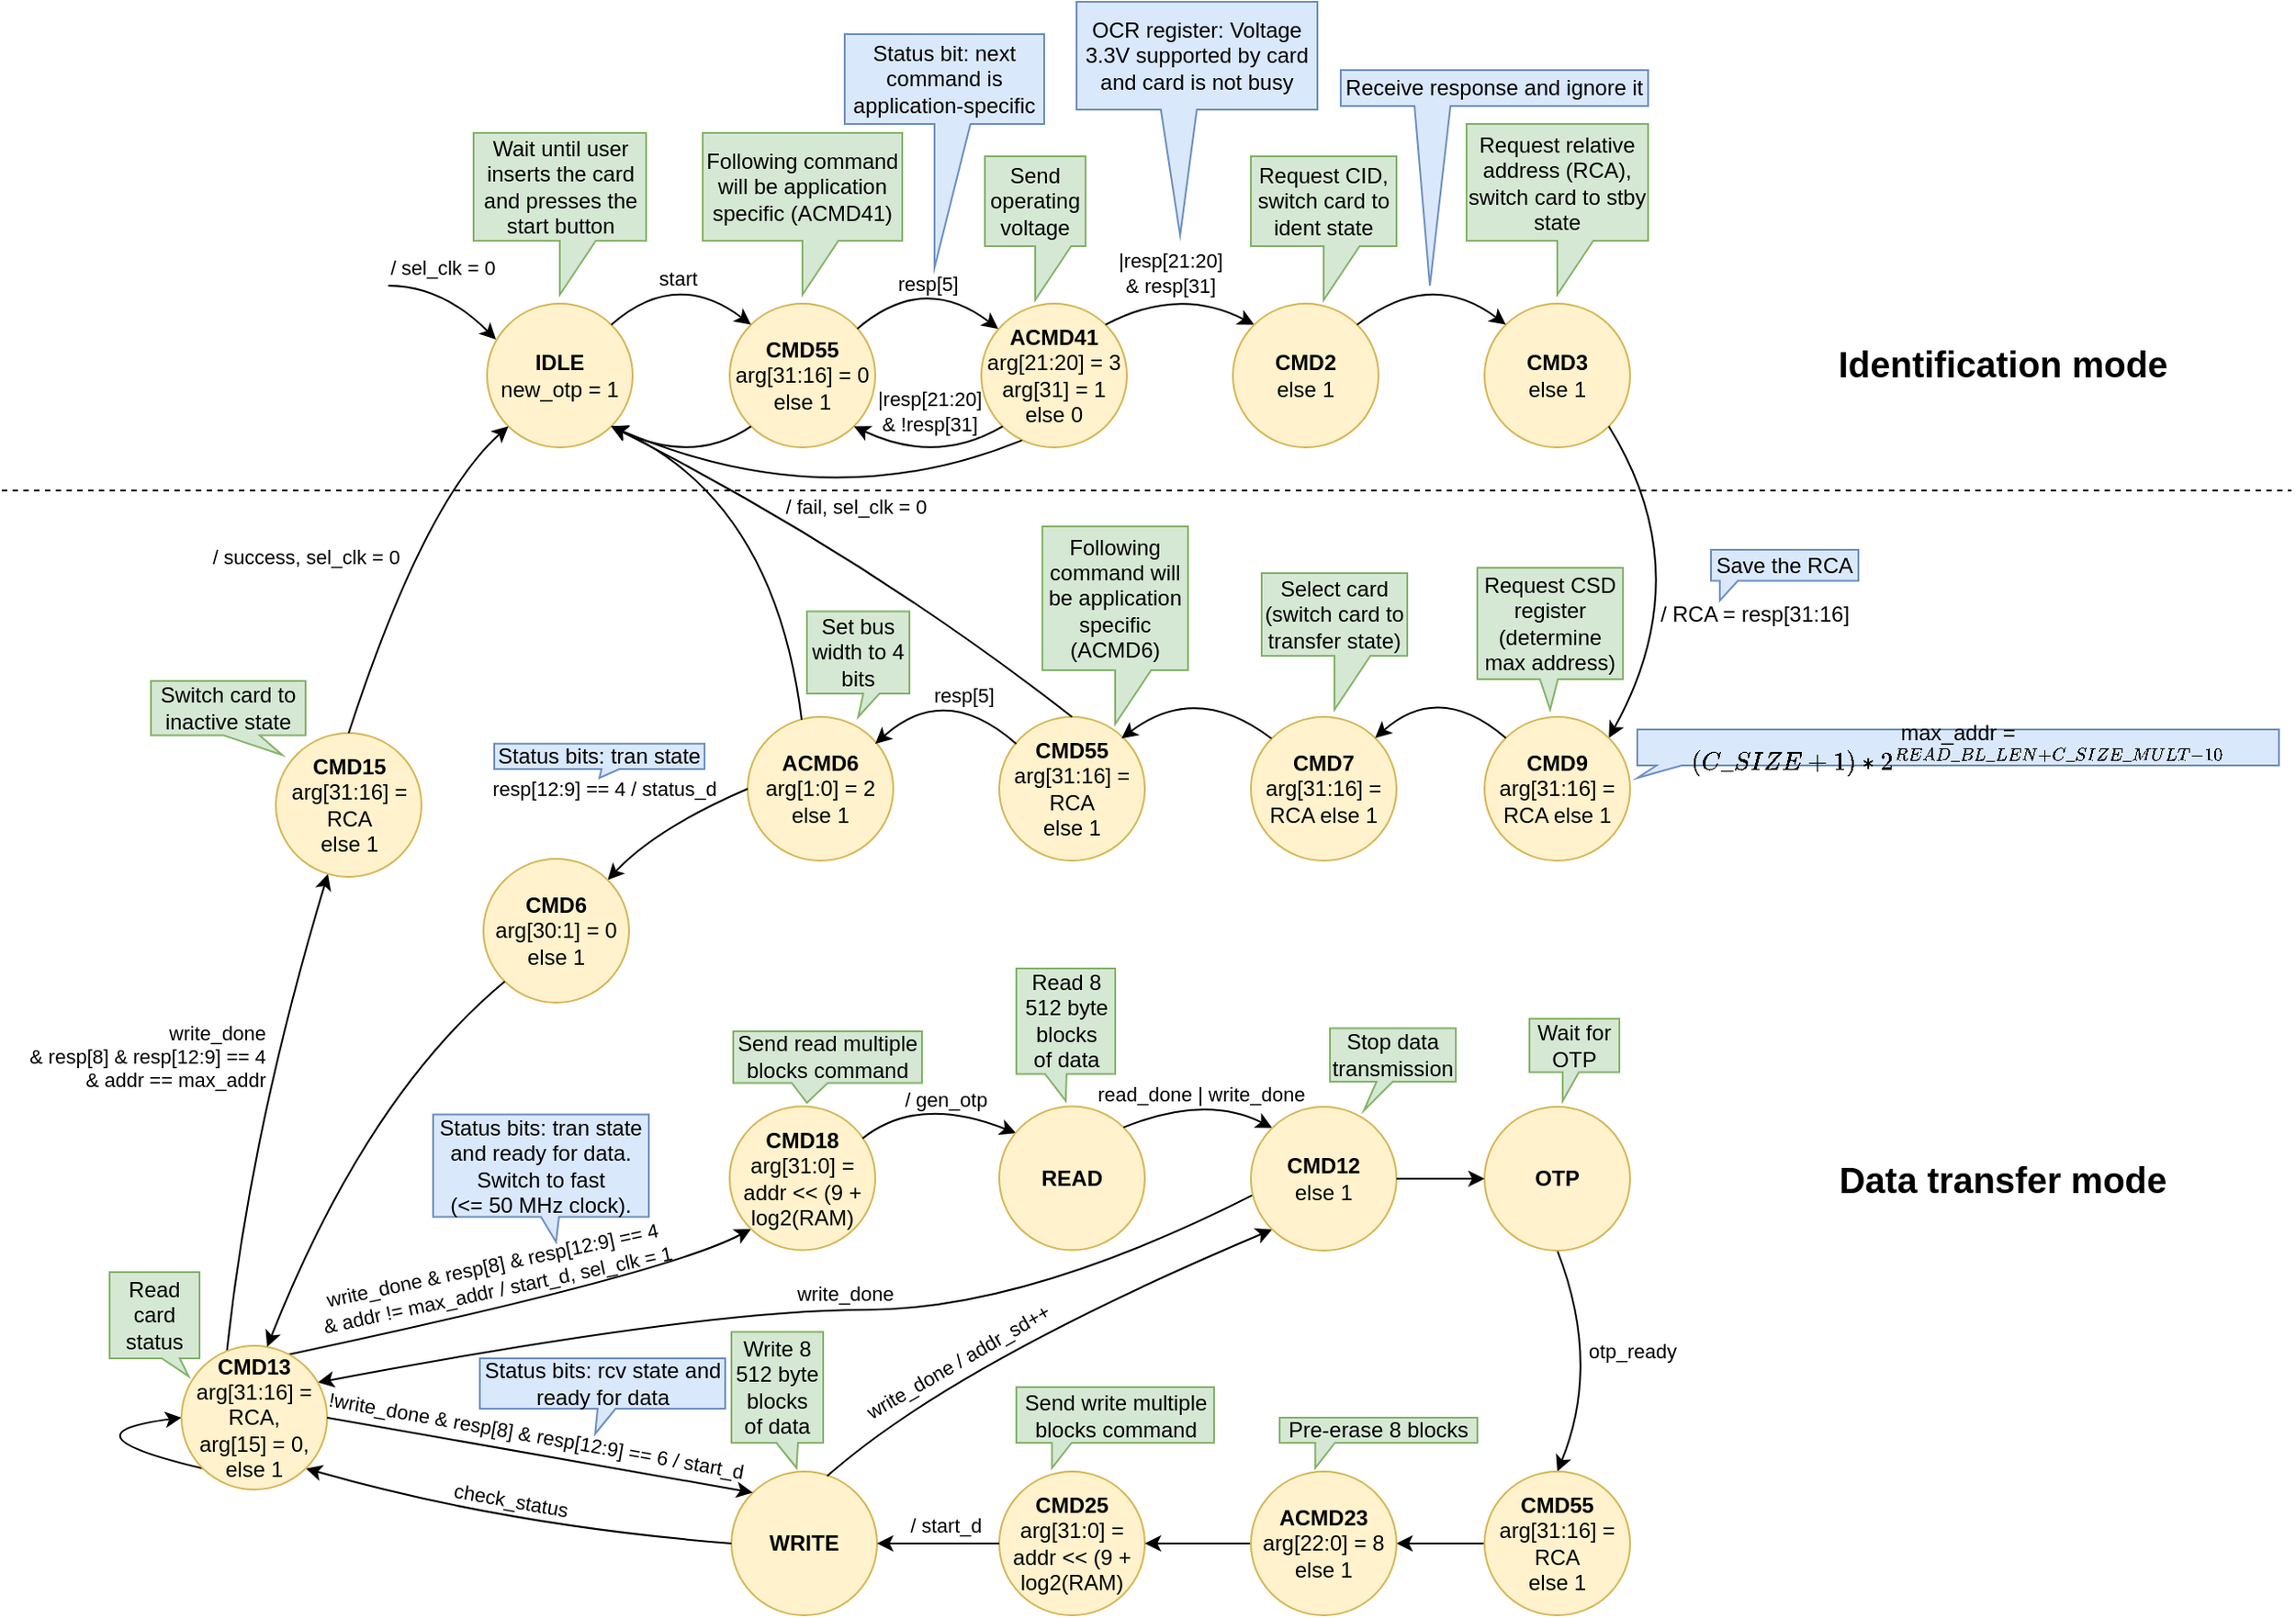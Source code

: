 <mxfile version="21.1.2" type="device">
  <diagram id="W-F6sWLnjnpeOiXVLfIf" name="Страница 1">
    <mxGraphModel dx="557" dy="360" grid="1" gridSize="1" guides="1" tooltips="1" connect="1" arrows="1" fold="1" page="1" pageScale="1" pageWidth="1654" pageHeight="1169" math="1" shadow="0">
      <root>
        <mxCell id="0" />
        <mxCell id="1" parent="0" />
        <mxCell id="qRXMPcI1Dn7AzMj5gLD0-1" value="" style="curved=1;endArrow=none;html=1;rounded=0;startArrow=classic;startFill=1;endFill=0;exitX=0;exitY=1;exitDx=0;exitDy=0;" parent="1" source="iV3B52UpifQztuAh5zCx-8" edge="1">
          <mxGeometry width="50" height="50" relative="1" as="geometry">
            <mxPoint x="428" y="902" as="sourcePoint" />
            <mxPoint x="159" y="815" as="targetPoint" />
            <Array as="points">
              <mxPoint x="370" y="770" />
            </Array>
          </mxGeometry>
        </mxCell>
        <mxCell id="qRXMPcI1Dn7AzMj5gLD0-2" value="write_done &amp;amp; resp[8] &amp;amp; resp[12:9] == 4&lt;br&gt;&amp;amp; addr != max_addr / start_d, sel_clk = 1" style="edgeLabel;html=1;align=center;verticalAlign=middle;resizable=0;points=[];labelBackgroundColor=none;rotation=-12;" parent="qRXMPcI1Dn7AzMj5gLD0-1" vertex="1" connectable="0">
          <mxGeometry x="-0.008" y="11" relative="1" as="geometry">
            <mxPoint x="-20" y="-26" as="offset" />
          </mxGeometry>
        </mxCell>
        <mxCell id="KcrwTRFAVIsgEg5xFYBQ-48" value="&lt;b&gt;IDLE&lt;/b&gt;&lt;br&gt;new_otp = 1" style="ellipse;whiteSpace=wrap;html=1;aspect=fixed;fillColor=#fff2cc;strokeColor=#d6b656;" parent="1" vertex="1">
          <mxGeometry x="270" y="230" width="81" height="80" as="geometry" />
        </mxCell>
        <mxCell id="KcrwTRFAVIsgEg5xFYBQ-49" value="&lt;b&gt;CMD55&lt;br&gt;&lt;/b&gt;arg[31:16] = 0&lt;br&gt;else 1" style="ellipse;whiteSpace=wrap;html=1;aspect=fixed;fillColor=#fff2cc;strokeColor=#d6b656;" parent="1" vertex="1">
          <mxGeometry x="405" y="230" width="81" height="80" as="geometry" />
        </mxCell>
        <mxCell id="KcrwTRFAVIsgEg5xFYBQ-50" value="" style="curved=1;endArrow=classic;html=1;rounded=0;" parent="1" edge="1">
          <mxGeometry width="50" height="50" relative="1" as="geometry">
            <mxPoint x="215" y="220" as="sourcePoint" />
            <mxPoint x="275" y="250" as="targetPoint" />
            <Array as="points">
              <mxPoint x="245.0" y="220" />
            </Array>
          </mxGeometry>
        </mxCell>
        <mxCell id="V_0UxdWH2Facl6ypG54b-16" value="/ sel_clk = 0" style="edgeLabel;html=1;align=center;verticalAlign=middle;resizable=0;points=[];" parent="KcrwTRFAVIsgEg5xFYBQ-50" vertex="1" connectable="0">
          <mxGeometry x="-0.392" y="-4" relative="1" as="geometry">
            <mxPoint x="8" y="-14" as="offset" />
          </mxGeometry>
        </mxCell>
        <mxCell id="KcrwTRFAVIsgEg5xFYBQ-52" value="" style="curved=1;endArrow=classic;html=1;rounded=0;entryX=0;entryY=0;entryDx=0;entryDy=0;exitX=1;exitY=0;exitDx=0;exitDy=0;" parent="1" source="KcrwTRFAVIsgEg5xFYBQ-48" target="KcrwTRFAVIsgEg5xFYBQ-49" edge="1">
          <mxGeometry width="50" height="50" relative="1" as="geometry">
            <mxPoint x="350" y="250" as="sourcePoint" />
            <mxPoint x="400" y="200" as="targetPoint" />
            <Array as="points">
              <mxPoint x="375" y="210" />
            </Array>
          </mxGeometry>
        </mxCell>
        <mxCell id="KcrwTRFAVIsgEg5xFYBQ-53" value="start" style="edgeLabel;html=1;align=center;verticalAlign=middle;resizable=0;points=[];" parent="KcrwTRFAVIsgEg5xFYBQ-52" vertex="1" connectable="0">
          <mxGeometry x="-0.276" y="-9" relative="1" as="geometry">
            <mxPoint x="3" y="-9" as="offset" />
          </mxGeometry>
        </mxCell>
        <mxCell id="KcrwTRFAVIsgEg5xFYBQ-54" value="&lt;b&gt;ACMD41&lt;/b&gt;&lt;br&gt;arg[21:20] = 3&lt;br&gt;arg[31] = 1&lt;br&gt;else 0" style="ellipse;whiteSpace=wrap;html=1;aspect=fixed;fillColor=#fff2cc;strokeColor=#d6b656;" parent="1" vertex="1">
          <mxGeometry x="545" y="230" width="81" height="80" as="geometry" />
        </mxCell>
        <mxCell id="KcrwTRFAVIsgEg5xFYBQ-57" value="" style="curved=1;endArrow=classic;html=1;rounded=0;entryX=0;entryY=0;entryDx=0;entryDy=0;exitX=1;exitY=0;exitDx=0;exitDy=0;" parent="1" edge="1">
          <mxGeometry width="50" height="50" relative="1" as="geometry">
            <mxPoint x="476" y="244" as="sourcePoint" />
            <mxPoint x="554.431" y="244" as="targetPoint" />
            <Array as="points">
              <mxPoint x="512.716" y="212.284" />
            </Array>
          </mxGeometry>
        </mxCell>
        <mxCell id="O6xWV5hV_0OxlYaLfOpM-2" value="resp[5]" style="edgeLabel;html=1;align=center;verticalAlign=middle;resizable=0;points=[];" parent="KcrwTRFAVIsgEg5xFYBQ-57" vertex="1" connectable="0">
          <mxGeometry x="-0.367" y="-7" relative="1" as="geometry">
            <mxPoint x="10" y="-10" as="offset" />
          </mxGeometry>
        </mxCell>
        <mxCell id="6fM3Hw9QbUDeKjKxUOuF-47" value="" style="curved=1;endArrow=classic;html=1;rounded=0;exitX=1;exitY=0;exitDx=0;exitDy=0;entryX=0;entryY=0;entryDx=0;entryDy=0;" parent="1" source="KcrwTRFAVIsgEg5xFYBQ-54" target="6fM3Hw9QbUDeKjKxUOuF-49" edge="1">
          <mxGeometry width="50" height="50" relative="1" as="geometry">
            <mxPoint x="425" y="270" as="sourcePoint" />
            <mxPoint x="755" y="250" as="targetPoint" />
            <Array as="points">
              <mxPoint x="655" y="220" />
            </Array>
          </mxGeometry>
        </mxCell>
        <mxCell id="6fM3Hw9QbUDeKjKxUOuF-48" value="|resp[21:20]&lt;br&gt;&amp;amp; resp[31]" style="edgeLabel;html=1;align=center;verticalAlign=middle;resizable=0;points=[];" parent="6fM3Hw9QbUDeKjKxUOuF-47" vertex="1" connectable="0">
          <mxGeometry x="0.339" y="-23" relative="1" as="geometry">
            <mxPoint x="-9" y="-35" as="offset" />
          </mxGeometry>
        </mxCell>
        <mxCell id="6fM3Hw9QbUDeKjKxUOuF-49" value="&lt;b&gt;CMD2&lt;/b&gt;&lt;br&gt;else 1" style="ellipse;whiteSpace=wrap;html=1;aspect=fixed;fillColor=#fff2cc;strokeColor=#d6b656;" parent="1" vertex="1">
          <mxGeometry x="685" y="230" width="81" height="80" as="geometry" />
        </mxCell>
        <mxCell id="6fM3Hw9QbUDeKjKxUOuF-52" value="" style="curved=1;endArrow=classic;html=1;rounded=0;exitX=0.28;exitY=0.951;exitDx=0;exitDy=0;entryX=1;entryY=1;entryDx=0;entryDy=0;exitPerimeter=0;" parent="1" source="KcrwTRFAVIsgEg5xFYBQ-54" target="KcrwTRFAVIsgEg5xFYBQ-48" edge="1">
          <mxGeometry width="50" height="50" relative="1" as="geometry">
            <mxPoint x="623.284" y="308.284" as="sourcePoint" />
            <mxPoint x="595" y="320" as="targetPoint" />
            <Array as="points">
              <mxPoint x="460" y="350" />
            </Array>
          </mxGeometry>
        </mxCell>
        <mxCell id="6fM3Hw9QbUDeKjKxUOuF-54" value="&lt;b&gt;CMD3&lt;/b&gt;&lt;br&gt;else 1" style="ellipse;whiteSpace=wrap;html=1;aspect=fixed;fillColor=#fff2cc;strokeColor=#d6b656;" parent="1" vertex="1">
          <mxGeometry x="825" y="230" width="81" height="80" as="geometry" />
        </mxCell>
        <mxCell id="6fM3Hw9QbUDeKjKxUOuF-55" value="" style="curved=1;endArrow=classic;html=1;rounded=0;exitX=1;exitY=0;exitDx=0;exitDy=0;entryX=0;entryY=0;entryDx=0;entryDy=0;" parent="1" source="6fM3Hw9QbUDeKjKxUOuF-49" target="6fM3Hw9QbUDeKjKxUOuF-54" edge="1">
          <mxGeometry width="50" height="50" relative="1" as="geometry">
            <mxPoint x="615" y="260" as="sourcePoint" />
            <mxPoint x="665" y="210" as="targetPoint" />
            <Array as="points">
              <mxPoint x="795" y="210" />
            </Array>
          </mxGeometry>
        </mxCell>
        <mxCell id="6fM3Hw9QbUDeKjKxUOuF-58" value="/ RCA = resp[31:16]" style="text;html=1;align=center;verticalAlign=middle;resizable=0;points=[];autosize=1;strokeColor=none;fillColor=none;" parent="1" vertex="1">
          <mxGeometry x="913" y="389" width="124" height="27" as="geometry" />
        </mxCell>
        <mxCell id="6fM3Hw9QbUDeKjKxUOuF-59" value="" style="curved=1;endArrow=classic;html=1;rounded=0;exitX=1;exitY=1;exitDx=0;exitDy=0;entryX=1;entryY=0;entryDx=0;entryDy=0;" parent="1" source="6fM3Hw9QbUDeKjKxUOuF-54" target="jrYbwytKNGv0v-PPE6z6-2" edge="1">
          <mxGeometry width="50" height="50" relative="1" as="geometry">
            <mxPoint x="835" y="450" as="sourcePoint" />
            <mxPoint x="900" y="460" as="targetPoint" />
            <Array as="points">
              <mxPoint x="945" y="380" />
            </Array>
          </mxGeometry>
        </mxCell>
        <mxCell id="6fM3Hw9QbUDeKjKxUOuF-60" value="&lt;b&gt;CMD7&lt;/b&gt;&lt;br&gt;arg[31:16] = RCA else 1" style="ellipse;whiteSpace=wrap;html=1;aspect=fixed;fillColor=#fff2cc;strokeColor=#d6b656;" parent="1" vertex="1">
          <mxGeometry x="695" y="460" width="81" height="80" as="geometry" />
        </mxCell>
        <mxCell id="O6xWV5hV_0OxlYaLfOpM-1" value="&lt;b&gt;CMD55&lt;/b&gt;&lt;br&gt;arg[31:16] = RCA&lt;br&gt;else 1" style="ellipse;whiteSpace=wrap;html=1;aspect=fixed;fillColor=#fff2cc;strokeColor=#d6b656;" parent="1" vertex="1">
          <mxGeometry x="555" y="460" width="81" height="80" as="geometry" />
        </mxCell>
        <mxCell id="iV3B52UpifQztuAh5zCx-1" value="" style="curved=1;endArrow=none;html=1;rounded=0;exitX=1;exitY=0;exitDx=0;exitDy=0;entryX=0;entryY=0;entryDx=0;entryDy=0;startArrow=classic;startFill=1;endFill=0;" parent="1" edge="1">
          <mxGeometry width="50" height="50" relative="1" as="geometry">
            <mxPoint x="623" y="472" as="sourcePoint" />
            <mxPoint x="706.431" y="472.0" as="targetPoint" />
            <Array as="points">
              <mxPoint x="664.716" y="440.284" />
            </Array>
          </mxGeometry>
        </mxCell>
        <mxCell id="iV3B52UpifQztuAh5zCx-2" value="&lt;b&gt;ACMD6&lt;/b&gt;&lt;br&gt;arg[1:0] = 2&lt;br&gt;else 1" style="ellipse;whiteSpace=wrap;html=1;aspect=fixed;fillColor=#fff2cc;strokeColor=#d6b656;" parent="1" vertex="1">
          <mxGeometry x="415" y="460" width="81" height="80" as="geometry" />
        </mxCell>
        <mxCell id="iV3B52UpifQztuAh5zCx-3" value="" style="curved=1;endArrow=none;html=1;rounded=0;entryX=0;entryY=0;entryDx=0;entryDy=0;exitX=1;exitY=0;exitDx=0;exitDy=0;startArrow=classic;startFill=1;endFill=0;" parent="1" edge="1">
          <mxGeometry width="50" height="50" relative="1" as="geometry">
            <mxPoint x="486" y="475" as="sourcePoint" />
            <mxPoint x="564.431" y="475" as="targetPoint" />
            <Array as="points">
              <mxPoint x="525" y="440" />
            </Array>
          </mxGeometry>
        </mxCell>
        <mxCell id="iV3B52UpifQztuAh5zCx-4" value="resp[5]" style="edgeLabel;html=1;align=center;verticalAlign=middle;resizable=0;points=[];" parent="iV3B52UpifQztuAh5zCx-3" vertex="1" connectable="0">
          <mxGeometry x="-0.367" y="-7" relative="1" as="geometry">
            <mxPoint x="19" y="-10" as="offset" />
          </mxGeometry>
        </mxCell>
        <mxCell id="iV3B52UpifQztuAh5zCx-8" value="&lt;b&gt;CMD18&lt;/b&gt;&lt;br&gt;arg[31:0] = addr &amp;lt;&amp;lt; (9 + log2(RAM)" style="ellipse;whiteSpace=wrap;html=1;aspect=fixed;fillColor=#fff2cc;strokeColor=#d6b656;" parent="1" vertex="1">
          <mxGeometry x="405" y="676.72" width="81" height="80" as="geometry" />
        </mxCell>
        <mxCell id="iV3B52UpifQztuAh5zCx-9" value="" style="curved=1;endArrow=none;html=1;rounded=0;exitX=1;exitY=0;exitDx=0;exitDy=0;startArrow=classic;startFill=1;endFill=0;entryX=0;entryY=0.5;entryDx=0;entryDy=0;" parent="1" source="uSQaB37fGGaGv9yWWpCC-1" target="iV3B52UpifQztuAh5zCx-2" edge="1">
          <mxGeometry width="50" height="50" relative="1" as="geometry">
            <mxPoint x="348" y="472.0" as="sourcePoint" />
            <mxPoint x="310.5" y="540" as="targetPoint" />
            <Array as="points">
              <mxPoint x="364" y="522" />
            </Array>
          </mxGeometry>
        </mxCell>
        <mxCell id="3IAR5GJ20SgWrVae4V0t-1" value="resp[12:9] == 4 / status_d" style="edgeLabel;html=1;align=center;verticalAlign=middle;resizable=0;points=[];labelBackgroundColor=none;" parent="iV3B52UpifQztuAh5zCx-9" vertex="1" connectable="0">
          <mxGeometry x="0.233" y="-13" relative="1" as="geometry">
            <mxPoint x="-52" y="-27" as="offset" />
          </mxGeometry>
        </mxCell>
        <mxCell id="iV3B52UpifQztuAh5zCx-11" value="&lt;b&gt;CMD25&lt;/b&gt;&lt;br&gt;arg[31:0] = addr &amp;lt;&amp;lt; (9 + log2(RAM)" style="ellipse;whiteSpace=wrap;html=1;aspect=fixed;fillColor=#fff2cc;strokeColor=#d6b656;" parent="1" vertex="1">
          <mxGeometry x="555" y="880" width="81" height="80" as="geometry" />
        </mxCell>
        <mxCell id="iV3B52UpifQztuAh5zCx-12" value="" style="curved=1;endArrow=classic;html=1;rounded=0;entryX=0;entryY=0;entryDx=0;entryDy=0;exitX=0.913;exitY=0.223;exitDx=0;exitDy=0;exitPerimeter=0;" parent="1" source="iV3B52UpifQztuAh5zCx-8" edge="1">
          <mxGeometry width="50" height="50" relative="1" as="geometry">
            <mxPoint x="486" y="691.72" as="sourcePoint" />
            <mxPoint x="564.431" y="691.72" as="targetPoint" />
            <Array as="points">
              <mxPoint x="510" y="670" />
            </Array>
          </mxGeometry>
        </mxCell>
        <mxCell id="iV3B52UpifQztuAh5zCx-13" value="/ gen_otp" style="edgeLabel;html=1;align=center;verticalAlign=middle;resizable=0;points=[];labelBackgroundColor=none;" parent="iV3B52UpifQztuAh5zCx-12" vertex="1" connectable="0">
          <mxGeometry x="-0.367" y="-7" relative="1" as="geometry">
            <mxPoint x="17" y="-8" as="offset" />
          </mxGeometry>
        </mxCell>
        <mxCell id="iV3B52UpifQztuAh5zCx-14" value="" style="curved=1;endArrow=classic;html=1;rounded=0;entryX=0.937;entryY=0.255;entryDx=0;entryDy=0;exitX=0.017;exitY=0.612;exitDx=0;exitDy=0;entryPerimeter=0;exitPerimeter=0;" parent="1" source="khvH6Rz9v-6Bei9KLh18-3" target="FiximQ_GM6fYsw_34OFd-17" edge="1">
          <mxGeometry width="50" height="50" relative="1" as="geometry">
            <mxPoint x="701.0" y="830" as="sourcePoint" />
            <mxPoint x="492.84" y="513.6" as="targetPoint" />
            <Array as="points">
              <mxPoint x="570" y="790" />
              <mxPoint x="390" y="790" />
            </Array>
          </mxGeometry>
        </mxCell>
        <mxCell id="2bQfTvNvb8pTR67cu4QD-1" value="write_done" style="edgeLabel;html=1;align=center;verticalAlign=middle;resizable=0;points=[];" parent="iV3B52UpifQztuAh5zCx-14" vertex="1" connectable="0">
          <mxGeometry x="-0.223" y="13" relative="1" as="geometry">
            <mxPoint x="-33" y="-22" as="offset" />
          </mxGeometry>
        </mxCell>
        <mxCell id="iV3B52UpifQztuAh5zCx-16" value="" style="curved=1;endArrow=classic;html=1;rounded=0;exitX=0.311;exitY=0.048;exitDx=0;exitDy=0;exitPerimeter=0;" parent="1" source="FiximQ_GM6fYsw_34OFd-17" target="iV3B52UpifQztuAh5zCx-20" edge="1">
          <mxGeometry width="50" height="50" relative="1" as="geometry">
            <mxPoint x="536" y="374.0" as="sourcePoint" />
            <mxPoint x="255" y="560" as="targetPoint" />
            <Array as="points">
              <mxPoint x="138" y="692" />
            </Array>
          </mxGeometry>
        </mxCell>
        <mxCell id="iV3B52UpifQztuAh5zCx-18" value="write_done &lt;br&gt;&amp;amp; resp[8] &amp;amp; resp[12:9] == 4&lt;br&gt;&amp;amp; addr == max_addr" style="edgeLabel;html=1;align=right;verticalAlign=middle;resizable=0;points=[];labelBackgroundColor=none;" parent="iV3B52UpifQztuAh5zCx-16" vertex="1" connectable="0">
          <mxGeometry x="0.31" y="-50" relative="1" as="geometry">
            <mxPoint x="-55" y="-4" as="offset" />
          </mxGeometry>
        </mxCell>
        <mxCell id="iV3B52UpifQztuAh5zCx-20" value="&lt;b&gt;CMD15&lt;/b&gt;&lt;br&gt;arg[31:16] = RCA&lt;br&gt;else 1" style="ellipse;whiteSpace=wrap;html=1;aspect=fixed;fillColor=#fff2cc;strokeColor=#d6b656;" parent="1" vertex="1">
          <mxGeometry x="152.5" y="469" width="81" height="80" as="geometry" />
        </mxCell>
        <mxCell id="iV3B52UpifQztuAh5zCx-21" value="" style="curved=1;endArrow=classic;html=1;rounded=0;entryX=0;entryY=1;entryDx=0;entryDy=0;exitX=0.5;exitY=0;exitDx=0;exitDy=0;" parent="1" source="iV3B52UpifQztuAh5zCx-20" target="KcrwTRFAVIsgEg5xFYBQ-48" edge="1">
          <mxGeometry width="50" height="50" relative="1" as="geometry">
            <mxPoint x="164" y="481" as="sourcePoint" />
            <mxPoint x="373.431" y="350" as="targetPoint" />
            <Array as="points">
              <mxPoint x="235" y="340" />
            </Array>
          </mxGeometry>
        </mxCell>
        <mxCell id="iV3B52UpifQztuAh5zCx-22" value="/ success, sel_clk = 0" style="edgeLabel;html=1;align=center;verticalAlign=middle;resizable=0;points=[];" parent="iV3B52UpifQztuAh5zCx-21" vertex="1" connectable="0">
          <mxGeometry x="-0.367" y="-7" relative="1" as="geometry">
            <mxPoint x="-50" y="-41" as="offset" />
          </mxGeometry>
        </mxCell>
        <mxCell id="P_UbjwU8ogQ2rOzhuxDt-1" value="Wait until user inserts the card and presses the start button" style="shape=callout;whiteSpace=wrap;html=1;perimeter=calloutPerimeter;fillColor=#d5e8d4;strokeColor=#82b366;" parent="1" vertex="1">
          <mxGeometry x="262.5" y="135" width="96" height="90" as="geometry" />
        </mxCell>
        <mxCell id="P_UbjwU8ogQ2rOzhuxDt-2" value="Following command will be application specific (ACMD41)" style="shape=callout;whiteSpace=wrap;html=1;perimeter=calloutPerimeter;fillColor=#d5e8d4;strokeColor=#82b366;" parent="1" vertex="1">
          <mxGeometry x="390" y="135" width="111" height="90" as="geometry" />
        </mxCell>
        <mxCell id="P_UbjwU8ogQ2rOzhuxDt-4" value="" style="curved=1;endArrow=classic;html=1;rounded=0;exitX=0;exitY=1;exitDx=0;exitDy=0;entryX=1;entryY=1;entryDx=0;entryDy=0;" parent="1" source="KcrwTRFAVIsgEg5xFYBQ-49" target="KcrwTRFAVIsgEg5xFYBQ-48" edge="1">
          <mxGeometry width="50" height="50" relative="1" as="geometry">
            <mxPoint x="404.996" y="299.144" as="sourcePoint" />
            <mxPoint x="186.564" y="299.144" as="targetPoint" />
            <Array as="points">
              <mxPoint x="385" y="320" />
            </Array>
          </mxGeometry>
        </mxCell>
        <mxCell id="P_UbjwU8ogQ2rOzhuxDt-5" value="/ fail, sel_clk = 0" style="edgeLabel;html=1;align=center;verticalAlign=middle;resizable=0;points=[];" parent="P_UbjwU8ogQ2rOzhuxDt-4" vertex="1" connectable="0">
          <mxGeometry x="0.339" y="-23" relative="1" as="geometry">
            <mxPoint x="99" y="53" as="offset" />
          </mxGeometry>
        </mxCell>
        <mxCell id="P_UbjwU8ogQ2rOzhuxDt-6" value="" style="curved=1;endArrow=classic;html=1;rounded=0;exitX=0.5;exitY=0;exitDx=0;exitDy=0;entryX=1;entryY=1;entryDx=0;entryDy=0;" parent="1" source="O6xWV5hV_0OxlYaLfOpM-1" target="KcrwTRFAVIsgEg5xFYBQ-48" edge="1">
          <mxGeometry width="50" height="50" relative="1" as="geometry">
            <mxPoint x="625" y="320" as="sourcePoint" />
            <mxPoint x="406.569" y="320.0" as="targetPoint" />
            <Array as="points">
              <mxPoint x="480" y="370" />
            </Array>
          </mxGeometry>
        </mxCell>
        <mxCell id="P_UbjwU8ogQ2rOzhuxDt-9" value="" style="curved=1;endArrow=classic;html=1;rounded=0;exitX=0.371;exitY=0.019;exitDx=0;exitDy=0;entryX=1;entryY=1;entryDx=0;entryDy=0;exitPerimeter=0;" parent="1" source="iV3B52UpifQztuAh5zCx-2" target="KcrwTRFAVIsgEg5xFYBQ-48" edge="1">
          <mxGeometry width="50" height="50" relative="1" as="geometry">
            <mxPoint x="613.436" y="350.004" as="sourcePoint" />
            <mxPoint x="395.004" y="350.004" as="targetPoint" />
            <Array as="points">
              <mxPoint x="430" y="340" />
            </Array>
          </mxGeometry>
        </mxCell>
        <mxCell id="P_UbjwU8ogQ2rOzhuxDt-16" value="Send read multiple blocks command" style="shape=callout;whiteSpace=wrap;html=1;perimeter=calloutPerimeter;fillColor=#d5e8d4;strokeColor=#82b366;size=11;position=0.31;position2=0.39;" parent="1" vertex="1">
          <mxGeometry x="407" y="635" width="105" height="39.72" as="geometry" />
        </mxCell>
        <mxCell id="P_UbjwU8ogQ2rOzhuxDt-17" value="Send write multiple blocks command" style="shape=callout;whiteSpace=wrap;html=1;perimeter=calloutPerimeter;fillColor=#d5e8d4;strokeColor=#82b366;size=14;position=0.18;position2=0.18;base=11;" parent="1" vertex="1">
          <mxGeometry x="564.5" y="833" width="110" height="45" as="geometry" />
        </mxCell>
        <mxCell id="P_UbjwU8ogQ2rOzhuxDt-18" value="Switch card to inactive state" style="shape=callout;whiteSpace=wrap;html=1;perimeter=calloutPerimeter;fillColor=#d5e8d4;strokeColor=#82b366;position2=0.85;base=20;size=11;position=0.47;" parent="1" vertex="1">
          <mxGeometry x="83" y="440" width="86" height="41.25" as="geometry" />
        </mxCell>
        <mxCell id="P_UbjwU8ogQ2rOzhuxDt-19" value="Set bus width to 4 bits" style="shape=callout;whiteSpace=wrap;html=1;perimeter=calloutPerimeter;fillColor=#d5e8d4;strokeColor=#82b366;size=13;position=0.55;base=9;" parent="1" vertex="1">
          <mxGeometry x="448" y="401.25" width="57" height="58.75" as="geometry" />
        </mxCell>
        <mxCell id="P_UbjwU8ogQ2rOzhuxDt-20" value="Following command will be application specific (ACMD6)" style="shape=callout;whiteSpace=wrap;html=1;perimeter=calloutPerimeter;fillColor=#d5e8d4;strokeColor=#82b366;" parent="1" vertex="1">
          <mxGeometry x="579" y="354" width="81" height="110" as="geometry" />
        </mxCell>
        <mxCell id="P_UbjwU8ogQ2rOzhuxDt-21" value="Send operating voltage" style="shape=callout;whiteSpace=wrap;html=1;perimeter=calloutPerimeter;fillColor=#d5e8d4;strokeColor=#82b366;" parent="1" vertex="1">
          <mxGeometry x="547" y="148" width="56" height="80" as="geometry" />
        </mxCell>
        <mxCell id="P_UbjwU8ogQ2rOzhuxDt-24" value="Request CID, switch card to ident state" style="shape=callout;whiteSpace=wrap;html=1;perimeter=calloutPerimeter;fillColor=#d5e8d4;strokeColor=#82b366;" parent="1" vertex="1">
          <mxGeometry x="695" y="148" width="81" height="80" as="geometry" />
        </mxCell>
        <mxCell id="P_UbjwU8ogQ2rOzhuxDt-25" value="Request relative address (RCA), switch card to stby state" style="shape=callout;whiteSpace=wrap;html=1;perimeter=calloutPerimeter;fillColor=#d5e8d4;strokeColor=#82b366;" parent="1" vertex="1">
          <mxGeometry x="815" y="130" width="101" height="95" as="geometry" />
        </mxCell>
        <mxCell id="P_UbjwU8ogQ2rOzhuxDt-26" value="" style="endArrow=none;dashed=1;html=1;rounded=0;" parent="1" edge="1">
          <mxGeometry width="50" height="50" relative="1" as="geometry">
            <mxPoint y="334" as="sourcePoint" />
            <mxPoint x="1274" y="334" as="targetPoint" />
          </mxGeometry>
        </mxCell>
        <mxCell id="P_UbjwU8ogQ2rOzhuxDt-27" value="&lt;font style=&quot;font-size: 20px;&quot;&gt;&lt;b&gt;Identification mode&lt;/b&gt;&lt;/font&gt;" style="text;html=1;strokeColor=none;fillColor=none;align=center;verticalAlign=middle;whiteSpace=wrap;rounded=0;labelBackgroundColor=none;" parent="1" vertex="1">
          <mxGeometry x="1018" y="248" width="191" height="30" as="geometry" />
        </mxCell>
        <mxCell id="P_UbjwU8ogQ2rOzhuxDt-28" value="&lt;font style=&quot;font-size: 20px;&quot;&gt;&lt;b&gt;Data transfer mode&lt;/b&gt;&lt;/font&gt;" style="text;html=1;strokeColor=none;fillColor=none;align=center;verticalAlign=middle;whiteSpace=wrap;rounded=0;labelBackgroundColor=none;" parent="1" vertex="1">
          <mxGeometry x="1018" y="701.72" width="191" height="30" as="geometry" />
        </mxCell>
        <mxCell id="V_0UxdWH2Facl6ypG54b-1" value="Request CSD register (determine max address)" style="shape=callout;whiteSpace=wrap;html=1;perimeter=calloutPerimeter;fillColor=#d5e8d4;strokeColor=#82b366;size=17;position=0.43;base=10;" parent="1" vertex="1">
          <mxGeometry x="821" y="377" width="81" height="79" as="geometry" />
        </mxCell>
        <mxCell id="V_0UxdWH2Facl6ypG54b-4" value="Status bit: next command is application-specific" style="shape=callout;whiteSpace=wrap;html=1;perimeter=calloutPerimeter;fillColor=#dae8fc;strokeColor=#6c8ebf;size=80;position=0.45;position2=0.45;" parent="1" vertex="1">
          <mxGeometry x="469" y="80" width="111" height="130" as="geometry" />
        </mxCell>
        <mxCell id="V_0UxdWH2Facl6ypG54b-5" value="OCR register: Voltage 3.3V supported by card and card is not busy" style="shape=callout;whiteSpace=wrap;html=1;perimeter=calloutPerimeter;fillColor=#dae8fc;strokeColor=#6c8ebf;size=70;position=0.35;position2=0.43;" parent="1" vertex="1">
          <mxGeometry x="598" y="62" width="134" height="130" as="geometry" />
        </mxCell>
        <mxCell id="V_0UxdWH2Facl6ypG54b-6" value="Receive response and ignore it" style="shape=callout;whiteSpace=wrap;html=1;perimeter=calloutPerimeter;fillColor=#dae8fc;strokeColor=#6c8ebf;size=100;position=0.24;position2=0.29;" parent="1" vertex="1">
          <mxGeometry x="745" y="100" width="171" height="120" as="geometry" />
        </mxCell>
        <mxCell id="V_0UxdWH2Facl6ypG54b-7" value="Save the RCA" style="shape=callout;whiteSpace=wrap;html=1;perimeter=calloutPerimeter;fillColor=#dae8fc;strokeColor=#6c8ebf;size=11;position=0.06;position2=0.06;base=10;" parent="1" vertex="1">
          <mxGeometry x="951" y="367" width="82" height="28.25" as="geometry" />
        </mxCell>
        <mxCell id="V_0UxdWH2Facl6ypG54b-12" value="Status bits: tran state" style="shape=callout;whiteSpace=wrap;html=1;perimeter=calloutPerimeter;fillColor=#dae8fc;strokeColor=#6c8ebf;size=5;position=0.51;position2=0.5;base=10;" parent="1" vertex="1">
          <mxGeometry x="274" y="474.88" width="117" height="19.12" as="geometry" />
        </mxCell>
        <mxCell id="V_0UxdWH2Facl6ypG54b-15" value="max_addr =\(&lt;br&gt;(C\_SIZE+1)*2^{READ\_BL\_LEN+C\_SIZE\_MULT-10}\)" style="shape=callout;whiteSpace=wrap;html=1;perimeter=calloutPerimeter;fillColor=#dae8fc;strokeColor=#6c8ebf;size=7;position=0.03;position2=0;base=14;" parent="1" vertex="1">
          <mxGeometry x="910" y="467" width="357" height="27" as="geometry" />
        </mxCell>
        <mxCell id="2bQfTvNvb8pTR67cu4QD-6" value="Read 8 512 byte&lt;br&gt;&amp;nbsp;blocks&amp;nbsp; of data" style="shape=callout;whiteSpace=wrap;html=1;perimeter=calloutPerimeter;fillColor=#d5e8d4;strokeColor=#82b366;size=15;position=0.29;base=12;" parent="1" vertex="1">
          <mxGeometry x="564.5" y="600" width="55" height="73.72" as="geometry" />
        </mxCell>
        <mxCell id="2bQfTvNvb8pTR67cu4QD-7" value="&lt;b&gt;READ&lt;/b&gt;" style="ellipse;whiteSpace=wrap;html=1;aspect=fixed;fillColor=#fff2cc;strokeColor=#d6b656;" parent="1" vertex="1">
          <mxGeometry x="555" y="676.72" width="81" height="80" as="geometry" />
        </mxCell>
        <mxCell id="2bQfTvNvb8pTR67cu4QD-8" value="&lt;b&gt;WRITE&lt;/b&gt;" style="ellipse;whiteSpace=wrap;html=1;aspect=fixed;fillColor=#fff2cc;strokeColor=#d6b656;" parent="1" vertex="1">
          <mxGeometry x="406" y="880" width="81" height="80" as="geometry" />
        </mxCell>
        <mxCell id="2bQfTvNvb8pTR67cu4QD-9" value="" style="curved=1;endArrow=classic;html=1;rounded=0;entryX=0;entryY=0;entryDx=0;entryDy=0;exitX=1;exitY=0;exitDx=0;exitDy=0;" parent="1" source="2bQfTvNvb8pTR67cu4QD-7" target="khvH6Rz9v-6Bei9KLh18-3" edge="1">
          <mxGeometry width="50" height="50" relative="1" as="geometry">
            <mxPoint x="625.0" y="691.72" as="sourcePoint" />
            <mxPoint x="713.041" y="688.261" as="targetPoint" />
            <Array as="points">
              <mxPoint x="670" y="670" />
            </Array>
          </mxGeometry>
        </mxCell>
        <mxCell id="xf-47bPqlKCnGC8mKcVy-2" value="read_done | write_done" style="edgeLabel;html=1;align=center;verticalAlign=middle;resizable=0;points=[];" parent="2bQfTvNvb8pTR67cu4QD-9" vertex="1" connectable="0">
          <mxGeometry x="-0.045" y="-7" relative="1" as="geometry">
            <mxPoint y="-9" as="offset" />
          </mxGeometry>
        </mxCell>
        <mxCell id="2bQfTvNvb8pTR67cu4QD-12" value="" style="curved=1;endArrow=classic;html=1;rounded=0;entryX=1;entryY=0.5;entryDx=0;entryDy=0;exitX=0;exitY=0.5;exitDx=0;exitDy=0;" parent="1" source="iV3B52UpifQztuAh5zCx-11" target="2bQfTvNvb8pTR67cu4QD-8" edge="1">
          <mxGeometry width="50" height="50" relative="1" as="geometry">
            <mxPoint x="804.0" y="898.72" as="sourcePoint" />
            <mxPoint x="882.431" y="898.72" as="targetPoint" />
            <Array as="points" />
          </mxGeometry>
        </mxCell>
        <mxCell id="hDC2GMiljFMnm66OqVfI-1" value="/ start_d" style="edgeLabel;html=1;align=center;verticalAlign=middle;resizable=0;points=[];" parent="2bQfTvNvb8pTR67cu4QD-12" vertex="1" connectable="0">
          <mxGeometry x="0.142" y="-10" relative="1" as="geometry">
            <mxPoint x="9" as="offset" />
          </mxGeometry>
        </mxCell>
        <mxCell id="6s0Chp6YCJSVpaTD51H_-2" value="" style="curved=1;endArrow=classic;html=1;rounded=0;entryX=1;entryY=1;entryDx=0;entryDy=0;exitX=0;exitY=1;exitDx=0;exitDy=0;" parent="1" source="KcrwTRFAVIsgEg5xFYBQ-54" target="KcrwTRFAVIsgEg5xFYBQ-49" edge="1">
          <mxGeometry width="50" height="50" relative="1" as="geometry">
            <mxPoint x="546" y="290" as="sourcePoint" />
            <mxPoint x="707.041" y="251.541" as="targetPoint" />
            <Array as="points">
              <mxPoint x="520" y="320" />
            </Array>
          </mxGeometry>
        </mxCell>
        <mxCell id="6s0Chp6YCJSVpaTD51H_-3" value="|resp[21:20] &lt;br&gt;&amp;amp; !resp[31]" style="edgeLabel;html=1;align=center;verticalAlign=middle;resizable=0;points=[];" parent="6s0Chp6YCJSVpaTD51H_-2" vertex="1" connectable="0">
          <mxGeometry x="0.339" y="-23" relative="1" as="geometry">
            <mxPoint x="4" y="-1" as="offset" />
          </mxGeometry>
        </mxCell>
        <mxCell id="jrYbwytKNGv0v-PPE6z6-2" value="&lt;b&gt;CMD9&lt;/b&gt;&lt;br&gt;arg[31:16] = RCA else 1" style="ellipse;whiteSpace=wrap;html=1;aspect=fixed;fillColor=#fff2cc;strokeColor=#d6b656;" parent="1" vertex="1">
          <mxGeometry x="825" y="460" width="81" height="80" as="geometry" />
        </mxCell>
        <mxCell id="jrYbwytKNGv0v-PPE6z6-3" value="" style="curved=1;endArrow=none;html=1;rounded=0;entryX=0;entryY=0;entryDx=0;entryDy=0;startArrow=classic;startFill=1;endFill=0;exitX=1;exitY=0;exitDx=0;exitDy=0;" parent="1" source="6fM3Hw9QbUDeKjKxUOuF-60" target="jrYbwytKNGv0v-PPE6z6-2" edge="1">
          <mxGeometry width="50" height="50" relative="1" as="geometry">
            <mxPoint x="767" y="475" as="sourcePoint" />
            <mxPoint x="846.431" y="465.0" as="targetPoint" />
            <Array as="points">
              <mxPoint x="800" y="440" />
            </Array>
          </mxGeometry>
        </mxCell>
        <mxCell id="jrYbwytKNGv0v-PPE6z6-5" value="Select card&lt;br&gt;(switch card to transfer state)" style="shape=callout;whiteSpace=wrap;html=1;perimeter=calloutPerimeter;fillColor=#d5e8d4;strokeColor=#82b366;" parent="1" vertex="1">
          <mxGeometry x="701" y="380" width="81" height="76" as="geometry" />
        </mxCell>
        <mxCell id="ealqef27TZtwAK4QdaB--4" value="" style="curved=1;endArrow=none;html=1;rounded=0;entryX=0.5;entryY=1;entryDx=0;entryDy=0;startArrow=classic;startFill=1;endFill=0;exitX=0.5;exitY=0;exitDx=0;exitDy=0;" parent="1" source="FiximQ_GM6fYsw_34OFd-18" target="aKEK3rThKcYtAplA_r5I-1" edge="1">
          <mxGeometry width="50" height="50" relative="1" as="geometry">
            <mxPoint x="866" y="850" as="sourcePoint" />
            <mxPoint x="782.0" y="830" as="targetPoint" />
            <Array as="points">
              <mxPoint x="890" y="820" />
            </Array>
          </mxGeometry>
        </mxCell>
        <mxCell id="xf-47bPqlKCnGC8mKcVy-3" value="otp_ready" style="edgeLabel;html=1;align=center;verticalAlign=middle;resizable=0;points=[];labelBackgroundColor=none;" parent="ealqef27TZtwAK4QdaB--4" vertex="1" connectable="0">
          <mxGeometry x="-0.334" y="2" relative="1" as="geometry">
            <mxPoint x="26" y="-26" as="offset" />
          </mxGeometry>
        </mxCell>
        <mxCell id="ealqef27TZtwAK4QdaB--6" value="" style="curved=1;endArrow=classic;html=1;rounded=0;exitX=0.657;exitY=0.032;exitDx=0;exitDy=0;entryX=0;entryY=1;entryDx=0;entryDy=0;exitPerimeter=0;" parent="1" source="2bQfTvNvb8pTR67cu4QD-8" target="khvH6Rz9v-6Bei9KLh18-3" edge="1">
          <mxGeometry width="50" height="50" relative="1" as="geometry">
            <mxPoint x="480" y="900" as="sourcePoint" />
            <mxPoint x="710" y="750" as="targetPoint" />
            <Array as="points">
              <mxPoint x="530" y="820" />
            </Array>
          </mxGeometry>
        </mxCell>
        <mxCell id="ealqef27TZtwAK4QdaB--7" value="write_done / addr_sd++" style="edgeLabel;html=1;align=center;verticalAlign=middle;resizable=0;points=[];rotation=-30;" parent="ealqef27TZtwAK4QdaB--6" vertex="1" connectable="0">
          <mxGeometry x="0.142" y="-10" relative="1" as="geometry">
            <mxPoint x="-66" y="17" as="offset" />
          </mxGeometry>
        </mxCell>
        <mxCell id="xf-47bPqlKCnGC8mKcVy-6" value="Stop data transmission" style="shape=callout;whiteSpace=wrap;html=1;perimeter=calloutPerimeter;fillColor=#d5e8d4;strokeColor=#82b366;size=16;position=0.37;position2=0.27;base=9;" parent="1" vertex="1">
          <mxGeometry x="739" y="633.28" width="70" height="45.72" as="geometry" />
        </mxCell>
        <mxCell id="xf-47bPqlKCnGC8mKcVy-7" value="Write 8 512 byte&lt;br&gt;&amp;nbsp;blocks&amp;nbsp; of data" style="shape=callout;whiteSpace=wrap;html=1;perimeter=calloutPerimeter;fillColor=#d5e8d4;strokeColor=#82b366;size=14;position=0.49;base=12;position2=0.71;" parent="1" vertex="1">
          <mxGeometry x="406" y="802.28" width="51" height="75.72" as="geometry" />
        </mxCell>
        <mxCell id="khvH6Rz9v-6Bei9KLh18-3" value="&lt;b&gt;CMD12&lt;/b&gt;&lt;br&gt;else 1" style="ellipse;whiteSpace=wrap;html=1;aspect=fixed;fillColor=#fff2cc;strokeColor=#d6b656;" parent="1" vertex="1">
          <mxGeometry x="695" y="677" width="81" height="80" as="geometry" />
        </mxCell>
        <mxCell id="aKEK3rThKcYtAplA_r5I-1" value="&lt;b&gt;OTP&lt;/b&gt;" style="ellipse;whiteSpace=wrap;html=1;aspect=fixed;fillColor=#fff2cc;strokeColor=#d6b656;" parent="1" vertex="1">
          <mxGeometry x="825" y="677" width="81" height="80" as="geometry" />
        </mxCell>
        <mxCell id="FiximQ_GM6fYsw_34OFd-2" value="" style="curved=1;endArrow=none;html=1;rounded=0;entryX=0;entryY=0.5;entryDx=0;entryDy=0;startArrow=classic;startFill=1;endFill=0;exitX=1;exitY=1;exitDx=0;exitDy=0;" parent="1" source="FiximQ_GM6fYsw_34OFd-17" target="2bQfTvNvb8pTR67cu4QD-8" edge="1">
          <mxGeometry width="50" height="50" relative="1" as="geometry">
            <mxPoint x="331" y="850" as="sourcePoint" />
            <mxPoint x="948" y="1095" as="targetPoint" />
            <Array as="points">
              <mxPoint x="280" y="910" />
            </Array>
          </mxGeometry>
        </mxCell>
        <mxCell id="FiximQ_GM6fYsw_34OFd-3" value="check_status" style="edgeLabel;html=1;align=center;verticalAlign=middle;resizable=0;points=[];labelBackgroundColor=none;rotation=10;" parent="FiximQ_GM6fYsw_34OFd-2" vertex="1" connectable="0">
          <mxGeometry x="-0.334" y="2" relative="1" as="geometry">
            <mxPoint x="36" y="-3" as="offset" />
          </mxGeometry>
        </mxCell>
        <mxCell id="FiximQ_GM6fYsw_34OFd-4" value="" style="curved=1;endArrow=none;html=1;rounded=0;startArrow=classic;startFill=1;endFill=0;exitX=0;exitY=0.5;exitDx=0;exitDy=0;entryX=0;entryY=1;entryDx=0;entryDy=0;" parent="1" source="FiximQ_GM6fYsw_34OFd-17" target="FiximQ_GM6fYsw_34OFd-17" edge="1">
          <mxGeometry width="50" height="50" relative="1" as="geometry">
            <mxPoint x="110.5" y="900" as="sourcePoint" />
            <mxPoint x="81.871" y="911.707" as="targetPoint" />
            <Array as="points">
              <mxPoint x="30" y="859" />
            </Array>
          </mxGeometry>
        </mxCell>
        <mxCell id="FiximQ_GM6fYsw_34OFd-16" value="" style="curved=1;endArrow=classic;html=1;rounded=0;exitX=1;exitY=0.5;exitDx=0;exitDy=0;entryX=0;entryY=0.5;entryDx=0;entryDy=0;" parent="1" source="khvH6Rz9v-6Bei9KLh18-3" target="aKEK3rThKcYtAplA_r5I-1" edge="1">
          <mxGeometry width="50" height="50" relative="1" as="geometry">
            <mxPoint x="780" y="670" as="sourcePoint" />
            <mxPoint x="830" y="620" as="targetPoint" />
            <Array as="points" />
          </mxGeometry>
        </mxCell>
        <mxCell id="FiximQ_GM6fYsw_34OFd-17" value="&lt;b&gt;CMD13&lt;br&gt;&lt;/b&gt;arg[31:16] = RCA,&lt;br&gt;arg[15] = 0, else 1&lt;b&gt;&lt;br&gt;&lt;/b&gt;" style="ellipse;whiteSpace=wrap;html=1;aspect=fixed;fillColor=#fff2cc;strokeColor=#d6b656;" parent="1" vertex="1">
          <mxGeometry x="100" y="810" width="81" height="80" as="geometry" />
        </mxCell>
        <mxCell id="FiximQ_GM6fYsw_34OFd-22" style="edgeStyle=orthogonalEdgeStyle;rounded=0;orthogonalLoop=1;jettySize=auto;html=1;" parent="1" source="FiximQ_GM6fYsw_34OFd-18" target="FiximQ_GM6fYsw_34OFd-19" edge="1">
          <mxGeometry relative="1" as="geometry" />
        </mxCell>
        <mxCell id="FiximQ_GM6fYsw_34OFd-18" value="&lt;b&gt;CMD55&lt;/b&gt;&lt;br&gt;arg[31:16] = RCA&lt;br&gt;else 1" style="ellipse;whiteSpace=wrap;html=1;aspect=fixed;fillColor=#fff2cc;strokeColor=#d6b656;" parent="1" vertex="1">
          <mxGeometry x="825" y="880" width="81" height="80" as="geometry" />
        </mxCell>
        <mxCell id="FiximQ_GM6fYsw_34OFd-21" style="edgeStyle=orthogonalEdgeStyle;rounded=0;orthogonalLoop=1;jettySize=auto;html=1;entryX=1;entryY=0.5;entryDx=0;entryDy=0;" parent="1" source="FiximQ_GM6fYsw_34OFd-19" target="iV3B52UpifQztuAh5zCx-11" edge="1">
          <mxGeometry relative="1" as="geometry" />
        </mxCell>
        <mxCell id="FiximQ_GM6fYsw_34OFd-19" value="&lt;b&gt;ACMD23&lt;/b&gt;&lt;br&gt;arg[22:0] = 8&lt;br&gt;else 1" style="ellipse;whiteSpace=wrap;html=1;aspect=fixed;fillColor=#fff2cc;strokeColor=#d6b656;" parent="1" vertex="1">
          <mxGeometry x="695" y="880" width="81" height="80" as="geometry" />
        </mxCell>
        <mxCell id="FiximQ_GM6fYsw_34OFd-20" value="Pre-erase 8 blocks" style="shape=callout;whiteSpace=wrap;html=1;perimeter=calloutPerimeter;fillColor=#d5e8d4;strokeColor=#82b366;size=14;position=0.18;position2=0.18;base=11;" parent="1" vertex="1">
          <mxGeometry x="711" y="850" width="110" height="28" as="geometry" />
        </mxCell>
        <mxCell id="FiximQ_GM6fYsw_34OFd-23" value="" style="curved=1;endArrow=none;html=1;rounded=0;startArrow=classic;startFill=1;endFill=0;exitX=0;exitY=0;exitDx=0;exitDy=0;entryX=1;entryY=0.5;entryDx=0;entryDy=0;" parent="1" source="2bQfTvNvb8pTR67cu4QD-8" target="FiximQ_GM6fYsw_34OFd-17" edge="1">
          <mxGeometry width="50" height="50" relative="1" as="geometry">
            <mxPoint x="382" y="890" as="sourcePoint" />
            <mxPoint x="353" y="902" as="targetPoint" />
            <Array as="points" />
          </mxGeometry>
        </mxCell>
        <mxCell id="aPma8QNDWVgNgcFO_JeX-3" value="!write_done &amp;amp; resp[8] &amp;amp; resp[12:9] == 6 / start_d" style="edgeLabel;html=1;align=center;verticalAlign=middle;resizable=0;points=[];labelBackgroundColor=none;rotation=10;" parent="FiximQ_GM6fYsw_34OFd-23" vertex="1" connectable="0">
          <mxGeometry x="-0.008" y="11" relative="1" as="geometry">
            <mxPoint x="-1" y="-22" as="offset" />
          </mxGeometry>
        </mxCell>
        <mxCell id="aPma8QNDWVgNgcFO_JeX-1" value="Status bits: rcv state and ready for data" style="shape=callout;whiteSpace=wrap;html=1;perimeter=calloutPerimeter;fillColor=#dae8fc;strokeColor=#6c8ebf;size=14;position=0.48;position2=0.47;base=10;" parent="1" vertex="1">
          <mxGeometry x="266" y="817" width="136.5" height="42" as="geometry" />
        </mxCell>
        <mxCell id="aPma8QNDWVgNgcFO_JeX-4" value="Read card status" style="shape=callout;whiteSpace=wrap;html=1;perimeter=calloutPerimeter;fillColor=#d5e8d4;strokeColor=#82b366;size=10;position=0.58;position2=0.88;base=10;" parent="1" vertex="1">
          <mxGeometry x="60" y="769" width="50" height="58" as="geometry" />
        </mxCell>
        <mxCell id="aPma8QNDWVgNgcFO_JeX-5" value="Wait for OTP" style="shape=callout;whiteSpace=wrap;html=1;perimeter=calloutPerimeter;fillColor=#d5e8d4;strokeColor=#82b366;size=16;position=0.37;position2=0.37;base=9;" parent="1" vertex="1">
          <mxGeometry x="850" y="628" width="50" height="45.72" as="geometry" />
        </mxCell>
        <mxCell id="qRXMPcI1Dn7AzMj5gLD0-3" value="Status bits: tran state and ready for data.&lt;br&gt;Switch to fast&lt;br style=&quot;border-color: var(--border-color);&quot;&gt;(&amp;lt;= 50 MHz clock)." style="shape=callout;whiteSpace=wrap;html=1;perimeter=calloutPerimeter;fillColor=#dae8fc;strokeColor=#6c8ebf;size=14;position=0.5;position2=0.57;base=10;" parent="1" vertex="1">
          <mxGeometry x="240" y="681.25" width="120" height="70.95" as="geometry" />
        </mxCell>
        <mxCell id="uSQaB37fGGaGv9yWWpCC-1" value="&lt;b&gt;CMD6&lt;/b&gt;&lt;br&gt;arg[30:1] = 0&lt;br&gt;else 1" style="ellipse;whiteSpace=wrap;html=1;aspect=fixed;fillColor=#fff2cc;strokeColor=#d6b656;" parent="1" vertex="1">
          <mxGeometry x="268" y="539" width="81" height="80" as="geometry" />
        </mxCell>
        <mxCell id="uSQaB37fGGaGv9yWWpCC-2" value="" style="curved=1;endArrow=none;html=1;rounded=0;startArrow=classic;startFill=1;endFill=0;entryX=0;entryY=1;entryDx=0;entryDy=0;exitX=0.588;exitY=0.008;exitDx=0;exitDy=0;exitPerimeter=0;" parent="1" source="FiximQ_GM6fYsw_34OFd-17" target="uSQaB37fGGaGv9yWWpCC-1" edge="1">
          <mxGeometry width="50" height="50" relative="1" as="geometry">
            <mxPoint x="155" y="808" as="sourcePoint" />
            <mxPoint x="416" y="501" as="targetPoint" />
            <Array as="points">
              <mxPoint x="203" y="671" />
            </Array>
          </mxGeometry>
        </mxCell>
      </root>
    </mxGraphModel>
  </diagram>
</mxfile>
